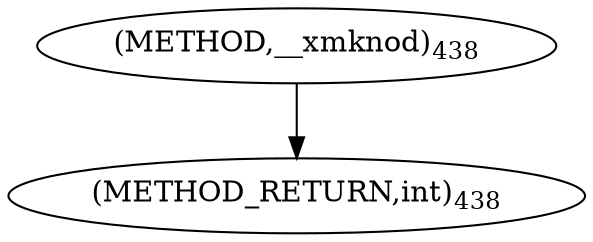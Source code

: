 digraph "__xmknod" {  
"33541" [label = <(METHOD,__xmknod)<SUB>438</SUB>> ]
"33546" [label = <(METHOD_RETURN,int)<SUB>438</SUB>> ]
  "33541" -> "33546" 
}

